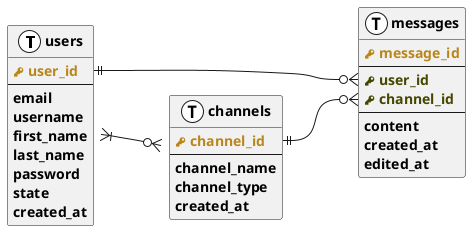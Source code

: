 @startuml DBS - Zadanie 4

left to right direction
skinparam class {
    FontStyle bold
}

!define primary_key(x) <b><color:#b8861b><&key></color> <color:#b8861b>x</color></b>
!define foreign_key(x) <b><color:#464600><&key></color> <color:#464600>x</color></b>
!define column(x) <b><color:#efefef></color>x</b>
!define value(x) <b><color:#7e2798>x</color></b>
!define table(x) entity x << (T, white) >>

table(users) {
    primary_key(user_id)
    --
    column(email) 
    column(username) 
    column(first_name) 
    column(last_name)
    column(password)
    column(state)
    column(created_at)
}

table(channels) {
    primary_key(channel_id)
    --
    column(channel_name) 
    column(channel_type)
    column(created_at)
}

table(messages) {
    primary_key(message_id)
    --
    foreign_key(user_id)
    foreign_key(channel_id)
    --
    column(content)
    column(created_at)
    column(edited_at)
}

' Relationships
users }|--o{ channels
' messages::channel_id }o--|| channels::channel_id
channels::channel_id ||--o{ messages::channel_id
users::user_id ||--o{ messages::user_id

@enduml